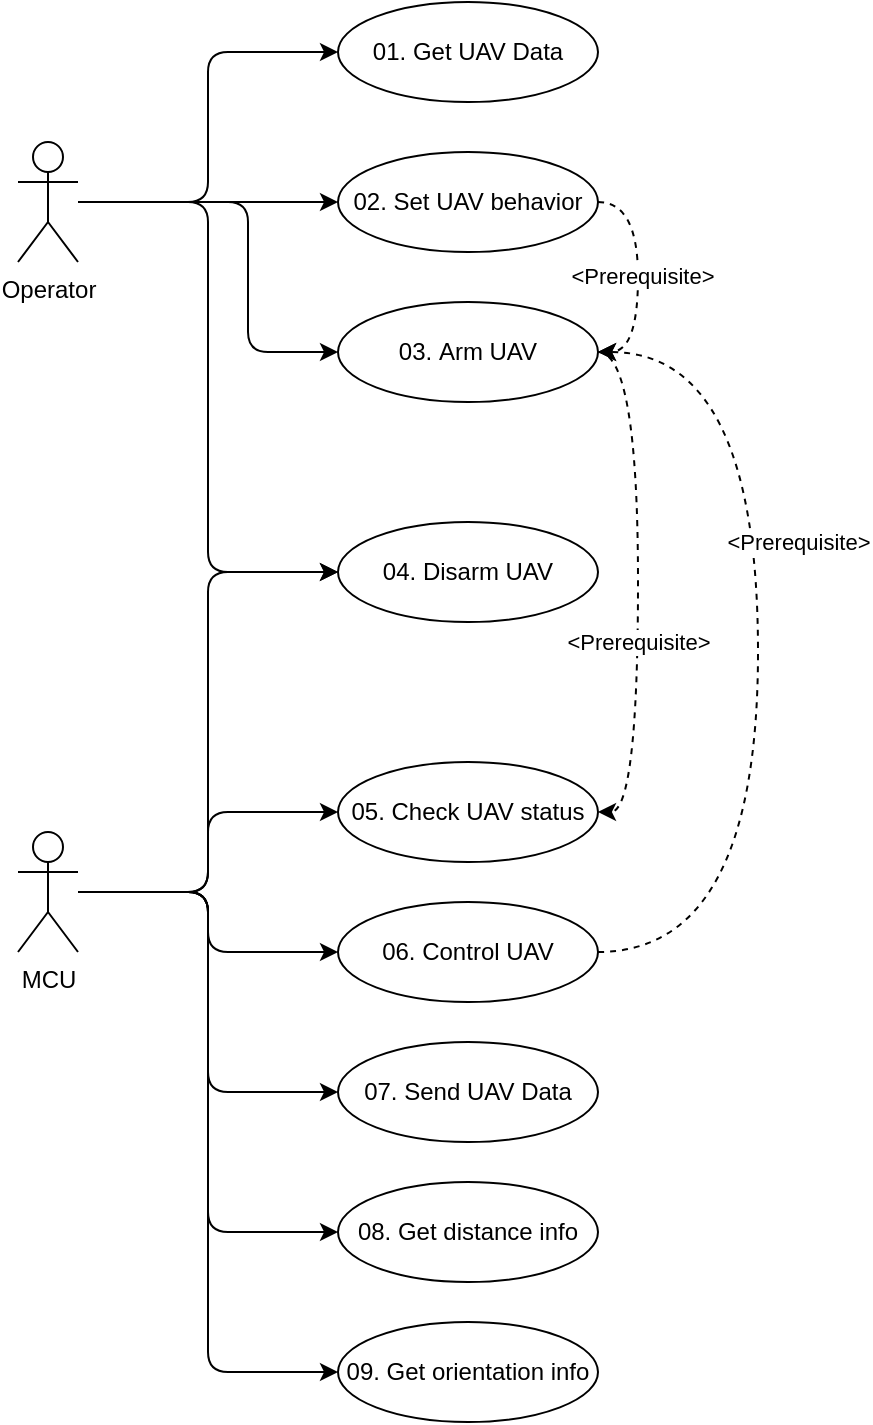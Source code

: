 <mxfile version="27.0.9">
  <diagram name="Página-1" id="-5Rs4zn1oJ7eibma2WxG">
    <mxGraphModel dx="1097" dy="690" grid="1" gridSize="10" guides="1" tooltips="1" connect="1" arrows="1" fold="1" page="1" pageScale="1" pageWidth="827" pageHeight="1169" math="0" shadow="0">
      <root>
        <mxCell id="0" />
        <mxCell id="1" parent="0" />
        <mxCell id="PF3xhG9BRKsiFV38pTiD-15" style="edgeStyle=orthogonalEdgeStyle;rounded=1;orthogonalLoop=1;jettySize=auto;html=1;entryX=0;entryY=0.5;entryDx=0;entryDy=0;curved=0;" edge="1" parent="1" source="PF3xhG9BRKsiFV38pTiD-1" target="PF3xhG9BRKsiFV38pTiD-10">
          <mxGeometry relative="1" as="geometry" />
        </mxCell>
        <mxCell id="PF3xhG9BRKsiFV38pTiD-16" style="edgeStyle=orthogonalEdgeStyle;rounded=1;orthogonalLoop=1;jettySize=auto;html=1;entryX=0;entryY=0.5;entryDx=0;entryDy=0;strokeColor=default;curved=0;" edge="1" parent="1" source="PF3xhG9BRKsiFV38pTiD-1" target="PF3xhG9BRKsiFV38pTiD-11">
          <mxGeometry relative="1" as="geometry" />
        </mxCell>
        <mxCell id="PF3xhG9BRKsiFV38pTiD-31" style="edgeStyle=orthogonalEdgeStyle;rounded=1;orthogonalLoop=1;jettySize=auto;html=1;entryX=0;entryY=0.5;entryDx=0;entryDy=0;curved=0;" edge="1" parent="1" source="PF3xhG9BRKsiFV38pTiD-1" target="PF3xhG9BRKsiFV38pTiD-5">
          <mxGeometry relative="1" as="geometry">
            <Array as="points">
              <mxPoint x="155" y="160" />
              <mxPoint x="155" y="235" />
            </Array>
          </mxGeometry>
        </mxCell>
        <mxCell id="PF3xhG9BRKsiFV38pTiD-43" style="edgeStyle=orthogonalEdgeStyle;rounded=1;orthogonalLoop=1;jettySize=auto;html=1;entryX=0;entryY=0.5;entryDx=0;entryDy=0;curved=0;" edge="1" parent="1" source="PF3xhG9BRKsiFV38pTiD-1" target="PF3xhG9BRKsiFV38pTiD-42">
          <mxGeometry relative="1" as="geometry" />
        </mxCell>
        <mxCell id="PF3xhG9BRKsiFV38pTiD-1" value="Operator&lt;div&gt;&lt;br&gt;&lt;/div&gt;" style="shape=umlActor;verticalLabelPosition=bottom;verticalAlign=top;html=1;outlineConnect=0;" vertex="1" parent="1">
          <mxGeometry x="40" y="130" width="30" height="60" as="geometry" />
        </mxCell>
        <mxCell id="PF3xhG9BRKsiFV38pTiD-18" style="edgeStyle=orthogonalEdgeStyle;rounded=1;orthogonalLoop=1;jettySize=auto;html=1;entryX=0;entryY=0.5;entryDx=0;entryDy=0;curved=0;" edge="1" parent="1" source="PF3xhG9BRKsiFV38pTiD-4" target="PF3xhG9BRKsiFV38pTiD-8">
          <mxGeometry relative="1" as="geometry" />
        </mxCell>
        <mxCell id="PF3xhG9BRKsiFV38pTiD-19" style="edgeStyle=orthogonalEdgeStyle;rounded=1;orthogonalLoop=1;jettySize=auto;html=1;entryX=0;entryY=0.5;entryDx=0;entryDy=0;curved=0;" edge="1" parent="1" source="PF3xhG9BRKsiFV38pTiD-4" target="PF3xhG9BRKsiFV38pTiD-12">
          <mxGeometry relative="1" as="geometry" />
        </mxCell>
        <mxCell id="PF3xhG9BRKsiFV38pTiD-20" style="edgeStyle=orthogonalEdgeStyle;rounded=1;orthogonalLoop=1;jettySize=auto;html=1;entryX=0;entryY=0.5;entryDx=0;entryDy=0;curved=0;" edge="1" parent="1" source="PF3xhG9BRKsiFV38pTiD-4" target="PF3xhG9BRKsiFV38pTiD-13">
          <mxGeometry relative="1" as="geometry" />
        </mxCell>
        <mxCell id="PF3xhG9BRKsiFV38pTiD-21" style="edgeStyle=orthogonalEdgeStyle;rounded=1;orthogonalLoop=1;jettySize=auto;html=1;entryX=0;entryY=0.5;entryDx=0;entryDy=0;curved=0;" edge="1" parent="1" source="PF3xhG9BRKsiFV38pTiD-4" target="PF3xhG9BRKsiFV38pTiD-14">
          <mxGeometry relative="1" as="geometry" />
        </mxCell>
        <mxCell id="PF3xhG9BRKsiFV38pTiD-44" style="edgeStyle=orthogonalEdgeStyle;rounded=1;orthogonalLoop=1;jettySize=auto;html=1;entryX=0;entryY=0.5;entryDx=0;entryDy=0;curved=0;" edge="1" parent="1" source="PF3xhG9BRKsiFV38pTiD-4" target="PF3xhG9BRKsiFV38pTiD-42">
          <mxGeometry relative="1" as="geometry" />
        </mxCell>
        <mxCell id="PF3xhG9BRKsiFV38pTiD-50" style="edgeStyle=orthogonalEdgeStyle;rounded=1;orthogonalLoop=1;jettySize=auto;html=1;entryX=0;entryY=0.5;entryDx=0;entryDy=0;curved=0;" edge="1" parent="1" source="PF3xhG9BRKsiFV38pTiD-4" target="PF3xhG9BRKsiFV38pTiD-49">
          <mxGeometry relative="1" as="geometry" />
        </mxCell>
        <mxCell id="PF3xhG9BRKsiFV38pTiD-4" value="MCU" style="shape=umlActor;verticalLabelPosition=bottom;verticalAlign=top;html=1;outlineConnect=0;" vertex="1" parent="1">
          <mxGeometry x="40" y="475" width="30" height="60" as="geometry" />
        </mxCell>
        <mxCell id="PF3xhG9BRKsiFV38pTiD-52" style="edgeStyle=orthogonalEdgeStyle;rounded=0;orthogonalLoop=1;jettySize=auto;html=1;entryX=1;entryY=0.5;entryDx=0;entryDy=0;curved=1;dashed=1;" edge="1" parent="1" source="PF3xhG9BRKsiFV38pTiD-5" target="PF3xhG9BRKsiFV38pTiD-49">
          <mxGeometry relative="1" as="geometry">
            <Array as="points">
              <mxPoint x="350" y="235" />
              <mxPoint x="350" y="465" />
            </Array>
          </mxGeometry>
        </mxCell>
        <mxCell id="PF3xhG9BRKsiFV38pTiD-53" value="&amp;lt;Prerequisite&amp;gt;" style="edgeLabel;html=1;align=center;verticalAlign=middle;resizable=0;points=[];" vertex="1" connectable="0" parent="PF3xhG9BRKsiFV38pTiD-52">
          <mxGeometry x="0.016" relative="1" as="geometry">
            <mxPoint y="28" as="offset" />
          </mxGeometry>
        </mxCell>
        <mxCell id="PF3xhG9BRKsiFV38pTiD-5" value="03.&amp;nbsp;Arm UAV" style="ellipse;whiteSpace=wrap;html=1;" vertex="1" parent="1">
          <mxGeometry x="200" y="210" width="130" height="50" as="geometry" />
        </mxCell>
        <mxCell id="PF3xhG9BRKsiFV38pTiD-46" style="edgeStyle=orthogonalEdgeStyle;rounded=0;orthogonalLoop=1;jettySize=auto;html=1;entryX=1;entryY=0.5;entryDx=0;entryDy=0;curved=1;dashed=1;exitX=1;exitY=0.5;exitDx=0;exitDy=0;" edge="1" parent="1" source="PF3xhG9BRKsiFV38pTiD-8" target="PF3xhG9BRKsiFV38pTiD-5">
          <mxGeometry relative="1" as="geometry">
            <Array as="points">
              <mxPoint x="410" y="535" />
              <mxPoint x="410" y="235" />
            </Array>
          </mxGeometry>
        </mxCell>
        <mxCell id="PF3xhG9BRKsiFV38pTiD-48" value="&amp;lt;Prerequisite&amp;gt;" style="edgeLabel;html=1;align=center;verticalAlign=middle;resizable=0;points=[];" vertex="1" connectable="0" parent="PF3xhG9BRKsiFV38pTiD-46">
          <mxGeometry x="0.027" relative="1" as="geometry">
            <mxPoint x="20" y="-49" as="offset" />
          </mxGeometry>
        </mxCell>
        <mxCell id="PF3xhG9BRKsiFV38pTiD-8" value="06.&amp;nbsp;Control UAV" style="ellipse;whiteSpace=wrap;html=1;" vertex="1" parent="1">
          <mxGeometry x="200" y="510" width="130" height="50" as="geometry" />
        </mxCell>
        <mxCell id="PF3xhG9BRKsiFV38pTiD-10" value="01. Get UAV Data" style="ellipse;whiteSpace=wrap;html=1;" vertex="1" parent="1">
          <mxGeometry x="200" y="60" width="130" height="50" as="geometry" />
        </mxCell>
        <mxCell id="PF3xhG9BRKsiFV38pTiD-32" style="edgeStyle=orthogonalEdgeStyle;rounded=0;orthogonalLoop=1;jettySize=auto;html=1;entryX=1;entryY=0.5;entryDx=0;entryDy=0;exitX=1;exitY=0.5;exitDx=0;exitDy=0;dashed=1;curved=1;" edge="1" parent="1" source="PF3xhG9BRKsiFV38pTiD-11" target="PF3xhG9BRKsiFV38pTiD-5">
          <mxGeometry relative="1" as="geometry" />
        </mxCell>
        <mxCell id="PF3xhG9BRKsiFV38pTiD-33" value="&amp;lt;Prerequisite&amp;gt;" style="edgeLabel;html=1;align=center;verticalAlign=middle;resizable=0;points=[];" vertex="1" connectable="0" parent="PF3xhG9BRKsiFV38pTiD-32">
          <mxGeometry x="-0.012" y="2" relative="1" as="geometry">
            <mxPoint as="offset" />
          </mxGeometry>
        </mxCell>
        <mxCell id="PF3xhG9BRKsiFV38pTiD-11" value="02.&amp;nbsp;Set UAV behavior" style="ellipse;whiteSpace=wrap;html=1;" vertex="1" parent="1">
          <mxGeometry x="200" y="135" width="130" height="50" as="geometry" />
        </mxCell>
        <mxCell id="PF3xhG9BRKsiFV38pTiD-12" value="07.&amp;nbsp;Send UAV Data" style="ellipse;whiteSpace=wrap;html=1;" vertex="1" parent="1">
          <mxGeometry x="200" y="580" width="130" height="50" as="geometry" />
        </mxCell>
        <mxCell id="PF3xhG9BRKsiFV38pTiD-13" value="08.&amp;nbsp;Get distance info" style="ellipse;whiteSpace=wrap;html=1;" vertex="1" parent="1">
          <mxGeometry x="200" y="650" width="130" height="50" as="geometry" />
        </mxCell>
        <mxCell id="PF3xhG9BRKsiFV38pTiD-14" value="09.&amp;nbsp;Get orientation info" style="ellipse;whiteSpace=wrap;html=1;" vertex="1" parent="1">
          <mxGeometry x="200" y="720" width="130" height="50" as="geometry" />
        </mxCell>
        <mxCell id="PF3xhG9BRKsiFV38pTiD-42" value="04. Disarm UAV" style="ellipse;whiteSpace=wrap;html=1;" vertex="1" parent="1">
          <mxGeometry x="200" y="320" width="130" height="50" as="geometry" />
        </mxCell>
        <mxCell id="PF3xhG9BRKsiFV38pTiD-49" value="05. Check UAV status" style="ellipse;whiteSpace=wrap;html=1;" vertex="1" parent="1">
          <mxGeometry x="200" y="440" width="130" height="50" as="geometry" />
        </mxCell>
      </root>
    </mxGraphModel>
  </diagram>
</mxfile>
